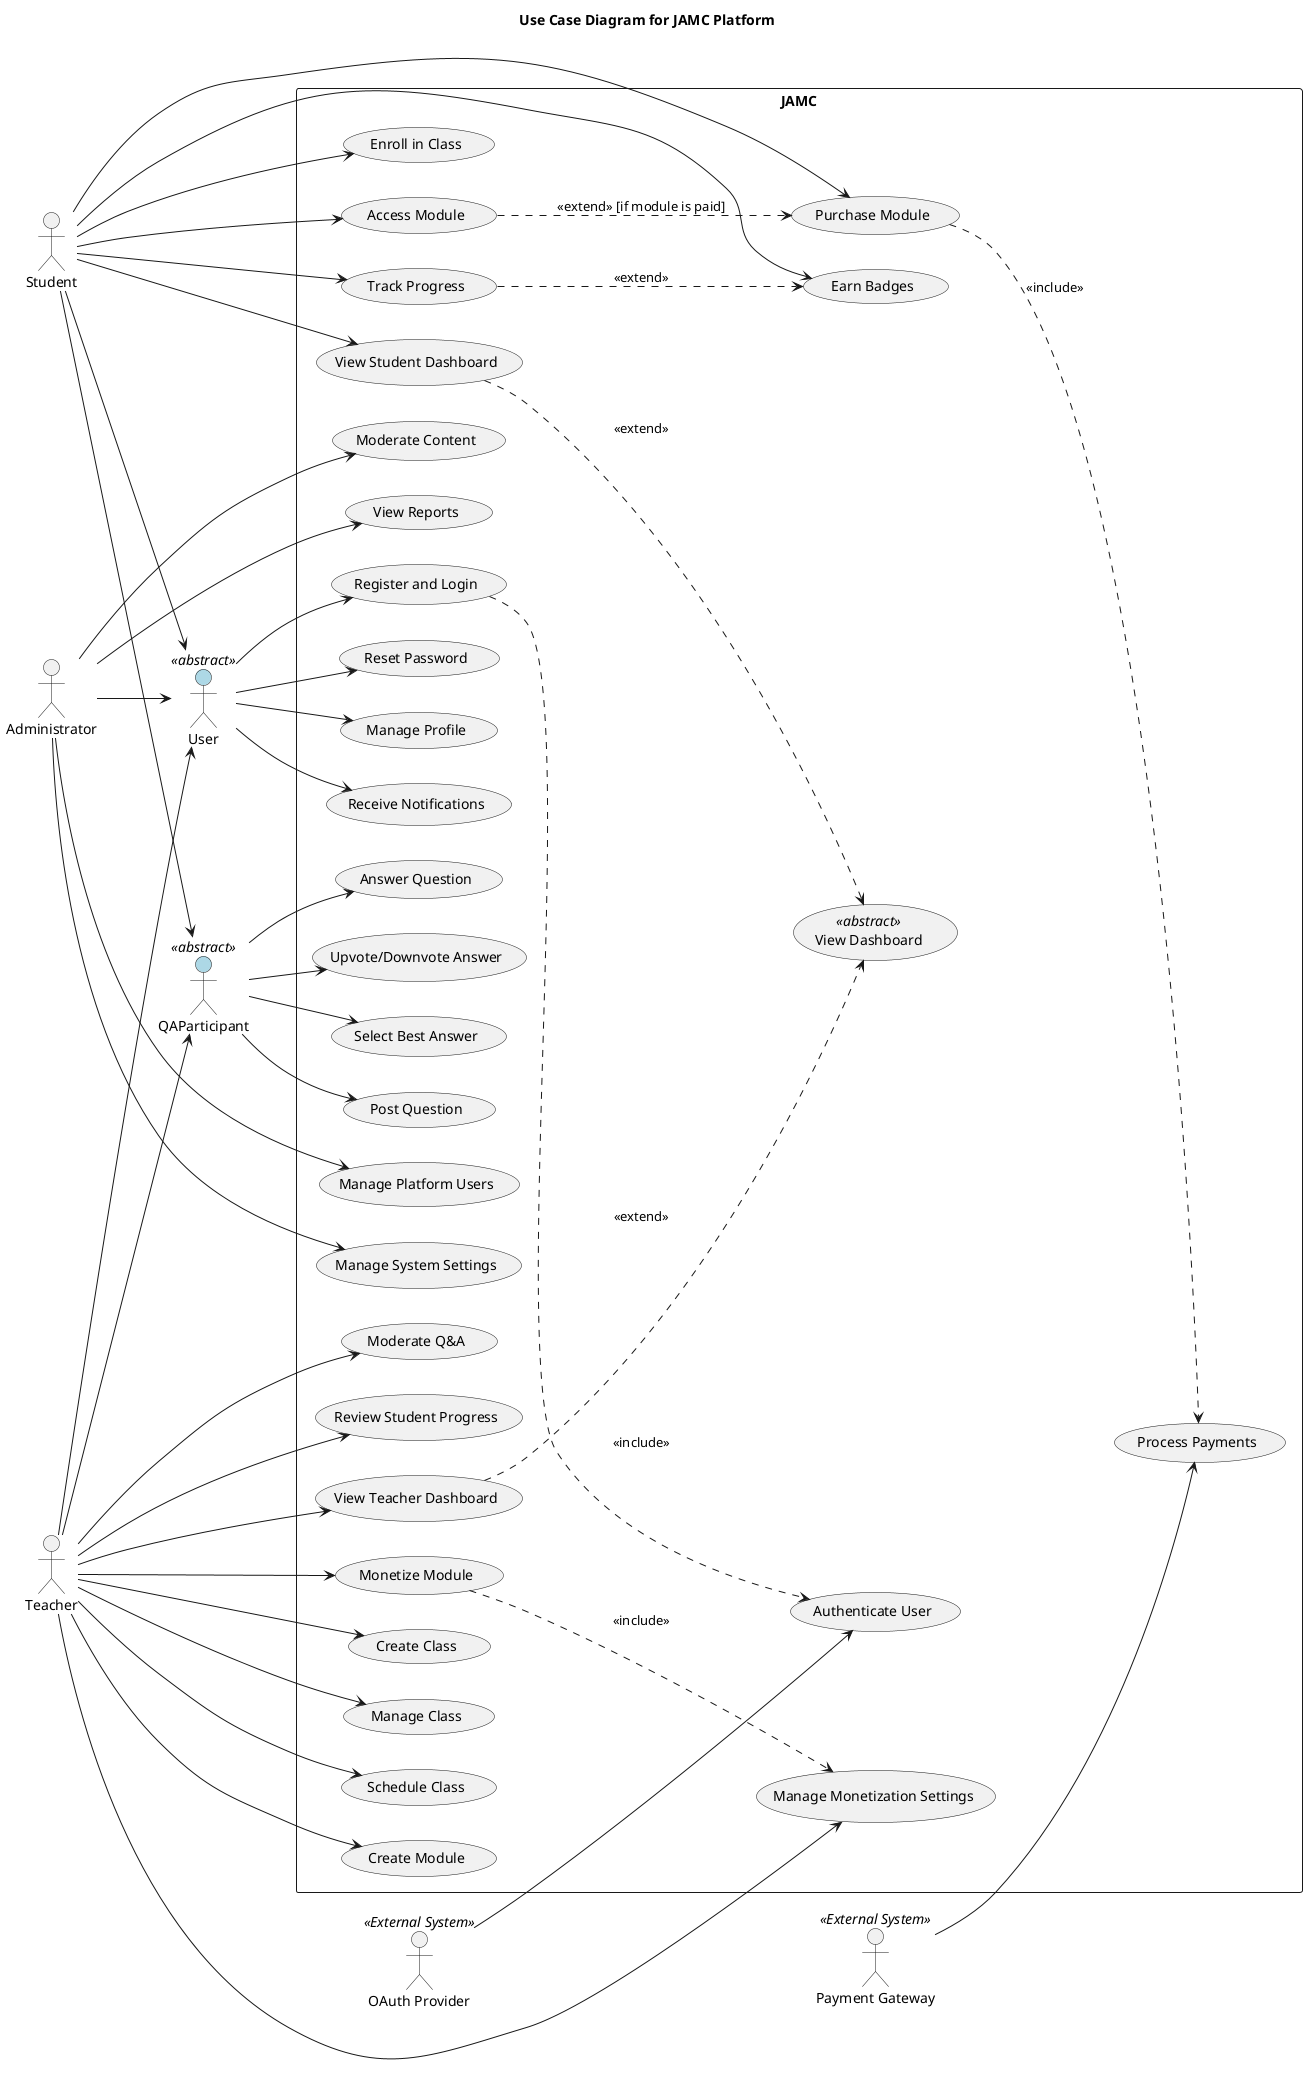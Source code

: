@startuml use-case-diagram
title Use Case Diagram for JAMC Platform

left to right direction

actor Student
actor Teacher
actor Administrator as Admin
actor OAuthProvider as "OAuth Provider" <<External System>>
actor PaymentGateway as "Payment Gateway" <<External System>>

actor User as AbstractUser <<abstract>> #lightblue
actor QAParticipant as AbstractQAParticipant <<abstract>> #lightblue

rectangle JAMC {

  usecase "Register and Login" as UC_RegisterAndLogin
  usecase "Reset Password" as UC_ResetPassword
  usecase "Manage Profile" as UC_ManageProfile

  usecase "Enroll in Class" as UC_EnrollInClass
  usecase "Access Module" as UC_AccessModule
  usecase "Purchase Module" as UC_PurchaseModule

  usecase "Post Question" as UC_PostQuestion
  usecase "Answer Question" as UC_AnswerQuestion
  usecase "Upvote/Downvote Answer" as UC_VoteAnswer
  usecase "Select Best Answer" as UC_SelectBestAnswer

  usecase "Track Progress" as UC_TrackProgress
  usecase "View Dashboard" as UC_ViewDashboard <<abstract>>
  usecase "View Student Dashboard" as UC_ViewStudentDashboard
  usecase "View Teacher Dashboard" as UC_ViewTeacherDashboard
  usecase "Earn Badges" as UC_EarnBadges

  usecase "Create Class" as UC_CreateClass
  usecase "Manage Class" as UC_ManageClass
  usecase "Schedule Class" as UC_ScheduleClass

  usecase "Create Module" as UC_CreateModule
  usecase "Monetize Module" as UC_MonetizeModule
  usecase "Manage Monetization Settings" as UC_ManageMonetization

  usecase "Moderate Q&A" as UC_ModerateQA
  usecase "Review Student Progress" as UC_ReviewStudentProgress

  usecase "Manage Platform Users" as UC_ManageUsers
  usecase "Moderate Content" as UC_ModerateContent
  usecase "Manage System Settings" as UC_ManageSystem
  usecase "View Reports" as UC_ViewReports

  usecase "Receive Notifications" as UC_ReceiveNotifications

  usecase "Authenticate User" as UC_AuthenticateUser
  usecase "Process Payments" as UC_ProcessPayments

}

' Abstract actor relationships
AbstractUser --> UC_RegisterAndLogin
AbstractUser --> UC_ResetPassword
AbstractUser --> UC_ManageProfile
AbstractUser --> UC_ReceiveNotifications

AbstractQAParticipant --> UC_PostQuestion
AbstractQAParticipant --> UC_AnswerQuestion
AbstractQAParticipant --> UC_VoteAnswer
AbstractQAParticipant --> UC_SelectBestAnswer

Student --> AbstractUser
Teacher --> AbstractUser
Admin --> AbstractUser

Student --> AbstractQAParticipant
Teacher --> AbstractQAParticipant

' Specific actor relationships
Student --> UC_EnrollInClass
Student --> UC_AccessModule
Student --> UC_PurchaseModule
Student --> UC_TrackProgress
Student --> UC_ViewStudentDashboard
Student --> UC_EarnBadges

Teacher --> UC_CreateClass
Teacher --> UC_ManageClass
Teacher --> UC_ScheduleClass
Teacher --> UC_CreateModule
Teacher --> UC_MonetizeModule
Teacher --> UC_ManageMonetization
Teacher --> UC_ModerateQA
Teacher --> UC_ReviewStudentProgress
Teacher --> UC_ViewTeacherDashboard

Admin --> UC_ManageUsers
Admin --> UC_ModerateContent
Admin --> UC_ManageSystem
Admin --> UC_ViewReports

OAuthProvider --> UC_AuthenticateUser
PaymentGateway --> UC_ProcessPayments

' Use case relationships
UC_RegisterAndLogin ..> UC_AuthenticateUser : <<include>>
UC_PurchaseModule ..> UC_ProcessPayments : <<include>>
UC_MonetizeModule ..> UC_ManageMonetization : <<include>>

UC_ViewStudentDashboard ..> UC_ViewDashboard : <<extend>>
UC_ViewTeacherDashboard ..> UC_ViewDashboard : <<extend>>

UC_AccessModule ..> UC_PurchaseModule : <<extend>> [if module is paid]

UC_TrackProgress ..> UC_EarnBadges : <<extend>>

@enduml
